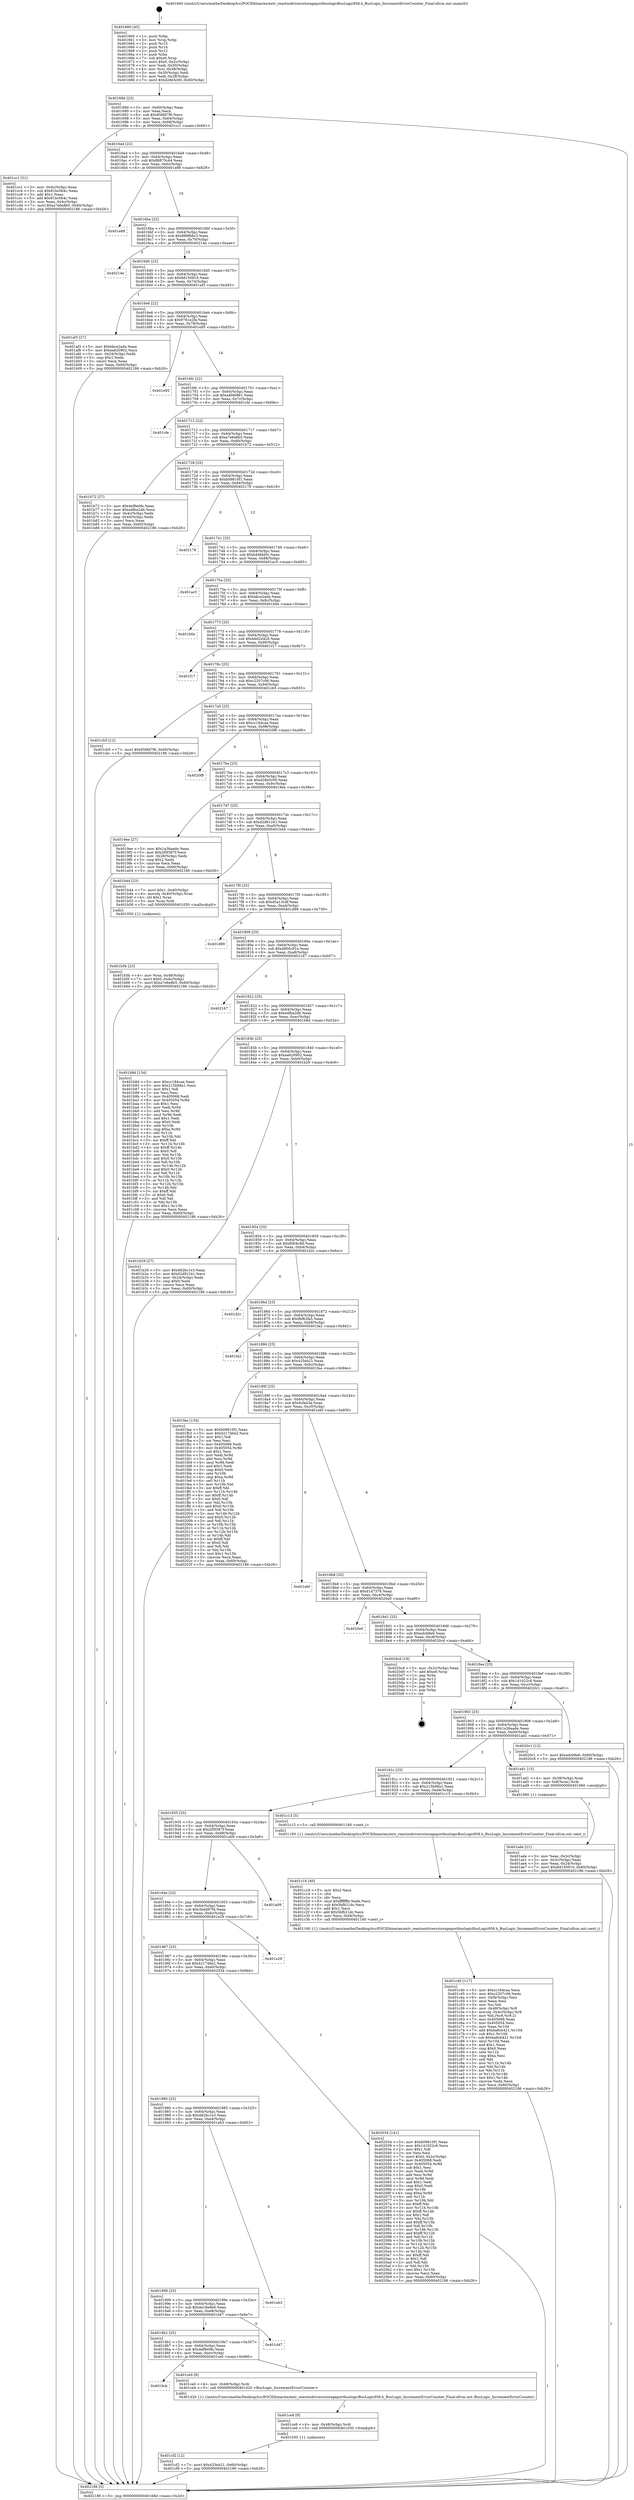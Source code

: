digraph "0x401660" {
  label = "0x401660 (/mnt/c/Users/mathe/Desktop/tcc/POCII/binaries/extr_reactosdriversstorageportbuslogicBusLogic958.h_BusLogic_IncrementErrorCounter_Final-ollvm.out::main(0))"
  labelloc = "t"
  node[shape=record]

  Entry [label="",width=0.3,height=0.3,shape=circle,fillcolor=black,style=filled]
  "0x40168d" [label="{
     0x40168d [23]\l
     | [instrs]\l
     &nbsp;&nbsp;0x40168d \<+3\>: mov -0x60(%rbp),%eax\l
     &nbsp;&nbsp;0x401690 \<+2\>: mov %eax,%ecx\l
     &nbsp;&nbsp;0x401692 \<+6\>: sub $0x856fd7f6,%ecx\l
     &nbsp;&nbsp;0x401698 \<+3\>: mov %eax,-0x64(%rbp)\l
     &nbsp;&nbsp;0x40169b \<+3\>: mov %ecx,-0x68(%rbp)\l
     &nbsp;&nbsp;0x40169e \<+6\>: je 0000000000401cc1 \<main+0x661\>\l
  }"]
  "0x401cc1" [label="{
     0x401cc1 [31]\l
     | [instrs]\l
     &nbsp;&nbsp;0x401cc1 \<+3\>: mov -0x4c(%rbp),%eax\l
     &nbsp;&nbsp;0x401cc4 \<+5\>: sub $0x81bc0b4c,%eax\l
     &nbsp;&nbsp;0x401cc9 \<+3\>: add $0x1,%eax\l
     &nbsp;&nbsp;0x401ccc \<+5\>: add $0x81bc0b4c,%eax\l
     &nbsp;&nbsp;0x401cd1 \<+3\>: mov %eax,-0x4c(%rbp)\l
     &nbsp;&nbsp;0x401cd4 \<+7\>: movl $0xa7e6e8b5,-0x60(%rbp)\l
     &nbsp;&nbsp;0x401cdb \<+5\>: jmp 0000000000402186 \<main+0xb26\>\l
  }"]
  "0x4016a4" [label="{
     0x4016a4 [22]\l
     | [instrs]\l
     &nbsp;&nbsp;0x4016a4 \<+5\>: jmp 00000000004016a9 \<main+0x49\>\l
     &nbsp;&nbsp;0x4016a9 \<+3\>: mov -0x64(%rbp),%eax\l
     &nbsp;&nbsp;0x4016ac \<+5\>: sub $0x88875c44,%eax\l
     &nbsp;&nbsp;0x4016b1 \<+3\>: mov %eax,-0x6c(%rbp)\l
     &nbsp;&nbsp;0x4016b4 \<+6\>: je 0000000000401e89 \<main+0x829\>\l
  }"]
  Exit [label="",width=0.3,height=0.3,shape=circle,fillcolor=black,style=filled,peripheries=2]
  "0x401e89" [label="{
     0x401e89\l
  }", style=dashed]
  "0x4016ba" [label="{
     0x4016ba [22]\l
     | [instrs]\l
     &nbsp;&nbsp;0x4016ba \<+5\>: jmp 00000000004016bf \<main+0x5f\>\l
     &nbsp;&nbsp;0x4016bf \<+3\>: mov -0x64(%rbp),%eax\l
     &nbsp;&nbsp;0x4016c2 \<+5\>: sub $0x889fb6c3,%eax\l
     &nbsp;&nbsp;0x4016c7 \<+3\>: mov %eax,-0x70(%rbp)\l
     &nbsp;&nbsp;0x4016ca \<+6\>: je 000000000040214e \<main+0xaee\>\l
  }"]
  "0x401cf2" [label="{
     0x401cf2 [12]\l
     | [instrs]\l
     &nbsp;&nbsp;0x401cf2 \<+7\>: movl $0x425eb21,-0x60(%rbp)\l
     &nbsp;&nbsp;0x401cf9 \<+5\>: jmp 0000000000402186 \<main+0xb26\>\l
  }"]
  "0x40214e" [label="{
     0x40214e\l
  }", style=dashed]
  "0x4016d0" [label="{
     0x4016d0 [22]\l
     | [instrs]\l
     &nbsp;&nbsp;0x4016d0 \<+5\>: jmp 00000000004016d5 \<main+0x75\>\l
     &nbsp;&nbsp;0x4016d5 \<+3\>: mov -0x64(%rbp),%eax\l
     &nbsp;&nbsp;0x4016d8 \<+5\>: sub $0x8d150910,%eax\l
     &nbsp;&nbsp;0x4016dd \<+3\>: mov %eax,-0x74(%rbp)\l
     &nbsp;&nbsp;0x4016e0 \<+6\>: je 0000000000401af3 \<main+0x493\>\l
  }"]
  "0x401ce9" [label="{
     0x401ce9 [9]\l
     | [instrs]\l
     &nbsp;&nbsp;0x401ce9 \<+4\>: mov -0x48(%rbp),%rdi\l
     &nbsp;&nbsp;0x401ced \<+5\>: call 0000000000401030 \<free@plt\>\l
     | [calls]\l
     &nbsp;&nbsp;0x401030 \{1\} (unknown)\l
  }"]
  "0x401af3" [label="{
     0x401af3 [27]\l
     | [instrs]\l
     &nbsp;&nbsp;0x401af3 \<+5\>: mov $0xbbce2ade,%eax\l
     &nbsp;&nbsp;0x401af8 \<+5\>: mov $0xea620902,%ecx\l
     &nbsp;&nbsp;0x401afd \<+3\>: mov -0x24(%rbp),%edx\l
     &nbsp;&nbsp;0x401b00 \<+3\>: cmp $0x1,%edx\l
     &nbsp;&nbsp;0x401b03 \<+3\>: cmovl %ecx,%eax\l
     &nbsp;&nbsp;0x401b06 \<+3\>: mov %eax,-0x60(%rbp)\l
     &nbsp;&nbsp;0x401b09 \<+5\>: jmp 0000000000402186 \<main+0xb26\>\l
  }"]
  "0x4016e6" [label="{
     0x4016e6 [22]\l
     | [instrs]\l
     &nbsp;&nbsp;0x4016e6 \<+5\>: jmp 00000000004016eb \<main+0x8b\>\l
     &nbsp;&nbsp;0x4016eb \<+3\>: mov -0x64(%rbp),%eax\l
     &nbsp;&nbsp;0x4016ee \<+5\>: sub $0x9761e2fa,%eax\l
     &nbsp;&nbsp;0x4016f3 \<+3\>: mov %eax,-0x78(%rbp)\l
     &nbsp;&nbsp;0x4016f6 \<+6\>: je 0000000000401e95 \<main+0x835\>\l
  }"]
  "0x4019cb" [label="{
     0x4019cb\l
  }", style=dashed]
  "0x401e95" [label="{
     0x401e95\l
  }", style=dashed]
  "0x4016fc" [label="{
     0x4016fc [22]\l
     | [instrs]\l
     &nbsp;&nbsp;0x4016fc \<+5\>: jmp 0000000000401701 \<main+0xa1\>\l
     &nbsp;&nbsp;0x401701 \<+3\>: mov -0x64(%rbp),%eax\l
     &nbsp;&nbsp;0x401704 \<+5\>: sub $0xa4f46861,%eax\l
     &nbsp;&nbsp;0x401709 \<+3\>: mov %eax,-0x7c(%rbp)\l
     &nbsp;&nbsp;0x40170c \<+6\>: je 0000000000401cfe \<main+0x69e\>\l
  }"]
  "0x401ce0" [label="{
     0x401ce0 [9]\l
     | [instrs]\l
     &nbsp;&nbsp;0x401ce0 \<+4\>: mov -0x48(%rbp),%rdi\l
     &nbsp;&nbsp;0x401ce4 \<+5\>: call 0000000000401420 \<BusLogic_IncrementErrorCounter\>\l
     | [calls]\l
     &nbsp;&nbsp;0x401420 \{1\} (/mnt/c/Users/mathe/Desktop/tcc/POCII/binaries/extr_reactosdriversstorageportbuslogicBusLogic958.h_BusLogic_IncrementErrorCounter_Final-ollvm.out::BusLogic_IncrementErrorCounter)\l
  }"]
  "0x401cfe" [label="{
     0x401cfe\l
  }", style=dashed]
  "0x401712" [label="{
     0x401712 [22]\l
     | [instrs]\l
     &nbsp;&nbsp;0x401712 \<+5\>: jmp 0000000000401717 \<main+0xb7\>\l
     &nbsp;&nbsp;0x401717 \<+3\>: mov -0x64(%rbp),%eax\l
     &nbsp;&nbsp;0x40171a \<+5\>: sub $0xa7e6e8b5,%eax\l
     &nbsp;&nbsp;0x40171f \<+3\>: mov %eax,-0x80(%rbp)\l
     &nbsp;&nbsp;0x401722 \<+6\>: je 0000000000401b72 \<main+0x512\>\l
  }"]
  "0x4019b2" [label="{
     0x4019b2 [25]\l
     | [instrs]\l
     &nbsp;&nbsp;0x4019b2 \<+5\>: jmp 00000000004019b7 \<main+0x357\>\l
     &nbsp;&nbsp;0x4019b7 \<+3\>: mov -0x64(%rbp),%eax\l
     &nbsp;&nbsp;0x4019ba \<+5\>: sub $0x4ef9e0fe,%eax\l
     &nbsp;&nbsp;0x4019bf \<+6\>: mov %eax,-0xec(%rbp)\l
     &nbsp;&nbsp;0x4019c5 \<+6\>: je 0000000000401ce0 \<main+0x680\>\l
  }"]
  "0x401b72" [label="{
     0x401b72 [27]\l
     | [instrs]\l
     &nbsp;&nbsp;0x401b72 \<+5\>: mov $0x4ef9e0fe,%eax\l
     &nbsp;&nbsp;0x401b77 \<+5\>: mov $0xe4fba2db,%ecx\l
     &nbsp;&nbsp;0x401b7c \<+3\>: mov -0x4c(%rbp),%edx\l
     &nbsp;&nbsp;0x401b7f \<+3\>: cmp -0x40(%rbp),%edx\l
     &nbsp;&nbsp;0x401b82 \<+3\>: cmovl %ecx,%eax\l
     &nbsp;&nbsp;0x401b85 \<+3\>: mov %eax,-0x60(%rbp)\l
     &nbsp;&nbsp;0x401b88 \<+5\>: jmp 0000000000402186 \<main+0xb26\>\l
  }"]
  "0x401728" [label="{
     0x401728 [25]\l
     | [instrs]\l
     &nbsp;&nbsp;0x401728 \<+5\>: jmp 000000000040172d \<main+0xcd\>\l
     &nbsp;&nbsp;0x40172d \<+3\>: mov -0x64(%rbp),%eax\l
     &nbsp;&nbsp;0x401730 \<+5\>: sub $0xb09810f1,%eax\l
     &nbsp;&nbsp;0x401735 \<+6\>: mov %eax,-0x84(%rbp)\l
     &nbsp;&nbsp;0x40173b \<+6\>: je 0000000000402178 \<main+0xb18\>\l
  }"]
  "0x401d47" [label="{
     0x401d47\l
  }", style=dashed]
  "0x402178" [label="{
     0x402178\l
  }", style=dashed]
  "0x401741" [label="{
     0x401741 [25]\l
     | [instrs]\l
     &nbsp;&nbsp;0x401741 \<+5\>: jmp 0000000000401746 \<main+0xe6\>\l
     &nbsp;&nbsp;0x401746 \<+3\>: mov -0x64(%rbp),%eax\l
     &nbsp;&nbsp;0x401749 \<+5\>: sub $0xb44fdd0c,%eax\l
     &nbsp;&nbsp;0x40174e \<+6\>: mov %eax,-0x88(%rbp)\l
     &nbsp;&nbsp;0x401754 \<+6\>: je 0000000000401ac5 \<main+0x465\>\l
  }"]
  "0x401999" [label="{
     0x401999 [25]\l
     | [instrs]\l
     &nbsp;&nbsp;0x401999 \<+5\>: jmp 000000000040199e \<main+0x33e\>\l
     &nbsp;&nbsp;0x40199e \<+3\>: mov -0x64(%rbp),%eax\l
     &nbsp;&nbsp;0x4019a1 \<+5\>: sub $0x4e18e9e9,%eax\l
     &nbsp;&nbsp;0x4019a6 \<+6\>: mov %eax,-0xe8(%rbp)\l
     &nbsp;&nbsp;0x4019ac \<+6\>: je 0000000000401d47 \<main+0x6e7\>\l
  }"]
  "0x401ac5" [label="{
     0x401ac5\l
  }", style=dashed]
  "0x40175a" [label="{
     0x40175a [25]\l
     | [instrs]\l
     &nbsp;&nbsp;0x40175a \<+5\>: jmp 000000000040175f \<main+0xff\>\l
     &nbsp;&nbsp;0x40175f \<+3\>: mov -0x64(%rbp),%eax\l
     &nbsp;&nbsp;0x401762 \<+5\>: sub $0xbbce2ade,%eax\l
     &nbsp;&nbsp;0x401767 \<+6\>: mov %eax,-0x8c(%rbp)\l
     &nbsp;&nbsp;0x40176d \<+6\>: je 0000000000401b0e \<main+0x4ae\>\l
  }"]
  "0x401eb3" [label="{
     0x401eb3\l
  }", style=dashed]
  "0x401b0e" [label="{
     0x401b0e\l
  }", style=dashed]
  "0x401773" [label="{
     0x401773 [25]\l
     | [instrs]\l
     &nbsp;&nbsp;0x401773 \<+5\>: jmp 0000000000401778 \<main+0x118\>\l
     &nbsp;&nbsp;0x401778 \<+3\>: mov -0x64(%rbp),%eax\l
     &nbsp;&nbsp;0x40177b \<+5\>: sub $0xbbd2d420,%eax\l
     &nbsp;&nbsp;0x401780 \<+6\>: mov %eax,-0x90(%rbp)\l
     &nbsp;&nbsp;0x401786 \<+6\>: je 0000000000401f17 \<main+0x8b7\>\l
  }"]
  "0x401980" [label="{
     0x401980 [25]\l
     | [instrs]\l
     &nbsp;&nbsp;0x401980 \<+5\>: jmp 0000000000401985 \<main+0x325\>\l
     &nbsp;&nbsp;0x401985 \<+3\>: mov -0x64(%rbp),%eax\l
     &nbsp;&nbsp;0x401988 \<+5\>: sub $0x482bc1e3,%eax\l
     &nbsp;&nbsp;0x40198d \<+6\>: mov %eax,-0xe4(%rbp)\l
     &nbsp;&nbsp;0x401993 \<+6\>: je 0000000000401eb3 \<main+0x853\>\l
  }"]
  "0x401f17" [label="{
     0x401f17\l
  }", style=dashed]
  "0x40178c" [label="{
     0x40178c [25]\l
     | [instrs]\l
     &nbsp;&nbsp;0x40178c \<+5\>: jmp 0000000000401791 \<main+0x131\>\l
     &nbsp;&nbsp;0x401791 \<+3\>: mov -0x64(%rbp),%eax\l
     &nbsp;&nbsp;0x401794 \<+5\>: sub $0xc2207c06,%eax\l
     &nbsp;&nbsp;0x401799 \<+6\>: mov %eax,-0x94(%rbp)\l
     &nbsp;&nbsp;0x40179f \<+6\>: je 0000000000401cb5 \<main+0x655\>\l
  }"]
  "0x402034" [label="{
     0x402034 [141]\l
     | [instrs]\l
     &nbsp;&nbsp;0x402034 \<+5\>: mov $0xb09810f1,%eax\l
     &nbsp;&nbsp;0x402039 \<+5\>: mov $0x141022c6,%ecx\l
     &nbsp;&nbsp;0x40203e \<+2\>: mov $0x1,%dl\l
     &nbsp;&nbsp;0x402040 \<+2\>: xor %esi,%esi\l
     &nbsp;&nbsp;0x402042 \<+7\>: movl $0x0,-0x2c(%rbp)\l
     &nbsp;&nbsp;0x402049 \<+7\>: mov 0x405068,%edi\l
     &nbsp;&nbsp;0x402050 \<+8\>: mov 0x405054,%r8d\l
     &nbsp;&nbsp;0x402058 \<+3\>: sub $0x1,%esi\l
     &nbsp;&nbsp;0x40205b \<+3\>: mov %edi,%r9d\l
     &nbsp;&nbsp;0x40205e \<+3\>: add %esi,%r9d\l
     &nbsp;&nbsp;0x402061 \<+4\>: imul %r9d,%edi\l
     &nbsp;&nbsp;0x402065 \<+3\>: and $0x1,%edi\l
     &nbsp;&nbsp;0x402068 \<+3\>: cmp $0x0,%edi\l
     &nbsp;&nbsp;0x40206b \<+4\>: sete %r10b\l
     &nbsp;&nbsp;0x40206f \<+4\>: cmp $0xa,%r8d\l
     &nbsp;&nbsp;0x402073 \<+4\>: setl %r11b\l
     &nbsp;&nbsp;0x402077 \<+3\>: mov %r10b,%bl\l
     &nbsp;&nbsp;0x40207a \<+3\>: xor $0xff,%bl\l
     &nbsp;&nbsp;0x40207d \<+3\>: mov %r11b,%r14b\l
     &nbsp;&nbsp;0x402080 \<+4\>: xor $0xff,%r14b\l
     &nbsp;&nbsp;0x402084 \<+3\>: xor $0x1,%dl\l
     &nbsp;&nbsp;0x402087 \<+3\>: mov %bl,%r15b\l
     &nbsp;&nbsp;0x40208a \<+4\>: and $0xff,%r15b\l
     &nbsp;&nbsp;0x40208e \<+3\>: and %dl,%r10b\l
     &nbsp;&nbsp;0x402091 \<+3\>: mov %r14b,%r12b\l
     &nbsp;&nbsp;0x402094 \<+4\>: and $0xff,%r12b\l
     &nbsp;&nbsp;0x402098 \<+3\>: and %dl,%r11b\l
     &nbsp;&nbsp;0x40209b \<+3\>: or %r10b,%r15b\l
     &nbsp;&nbsp;0x40209e \<+3\>: or %r11b,%r12b\l
     &nbsp;&nbsp;0x4020a1 \<+3\>: xor %r12b,%r15b\l
     &nbsp;&nbsp;0x4020a4 \<+3\>: or %r14b,%bl\l
     &nbsp;&nbsp;0x4020a7 \<+3\>: xor $0xff,%bl\l
     &nbsp;&nbsp;0x4020aa \<+3\>: or $0x1,%dl\l
     &nbsp;&nbsp;0x4020ad \<+2\>: and %dl,%bl\l
     &nbsp;&nbsp;0x4020af \<+3\>: or %bl,%r15b\l
     &nbsp;&nbsp;0x4020b2 \<+4\>: test $0x1,%r15b\l
     &nbsp;&nbsp;0x4020b6 \<+3\>: cmovne %ecx,%eax\l
     &nbsp;&nbsp;0x4020b9 \<+3\>: mov %eax,-0x60(%rbp)\l
     &nbsp;&nbsp;0x4020bc \<+5\>: jmp 0000000000402186 \<main+0xb26\>\l
  }"]
  "0x401cb5" [label="{
     0x401cb5 [12]\l
     | [instrs]\l
     &nbsp;&nbsp;0x401cb5 \<+7\>: movl $0x856fd7f6,-0x60(%rbp)\l
     &nbsp;&nbsp;0x401cbc \<+5\>: jmp 0000000000402186 \<main+0xb26\>\l
  }"]
  "0x4017a5" [label="{
     0x4017a5 [25]\l
     | [instrs]\l
     &nbsp;&nbsp;0x4017a5 \<+5\>: jmp 00000000004017aa \<main+0x14a\>\l
     &nbsp;&nbsp;0x4017aa \<+3\>: mov -0x64(%rbp),%eax\l
     &nbsp;&nbsp;0x4017ad \<+5\>: sub $0xcc184caa,%eax\l
     &nbsp;&nbsp;0x4017b2 \<+6\>: mov %eax,-0x98(%rbp)\l
     &nbsp;&nbsp;0x4017b8 \<+6\>: je 00000000004020f8 \<main+0xa98\>\l
  }"]
  "0x401967" [label="{
     0x401967 [25]\l
     | [instrs]\l
     &nbsp;&nbsp;0x401967 \<+5\>: jmp 000000000040196c \<main+0x30c\>\l
     &nbsp;&nbsp;0x40196c \<+3\>: mov -0x64(%rbp),%eax\l
     &nbsp;&nbsp;0x40196f \<+5\>: sub $0x421746e2,%eax\l
     &nbsp;&nbsp;0x401974 \<+6\>: mov %eax,-0xe0(%rbp)\l
     &nbsp;&nbsp;0x40197a \<+6\>: je 0000000000402034 \<main+0x9d4\>\l
  }"]
  "0x4020f8" [label="{
     0x4020f8\l
  }", style=dashed]
  "0x4017be" [label="{
     0x4017be [25]\l
     | [instrs]\l
     &nbsp;&nbsp;0x4017be \<+5\>: jmp 00000000004017c3 \<main+0x163\>\l
     &nbsp;&nbsp;0x4017c3 \<+3\>: mov -0x64(%rbp),%eax\l
     &nbsp;&nbsp;0x4017c6 \<+5\>: sub $0xd28e5c00,%eax\l
     &nbsp;&nbsp;0x4017cb \<+6\>: mov %eax,-0x9c(%rbp)\l
     &nbsp;&nbsp;0x4017d1 \<+6\>: je 00000000004019ee \<main+0x38e\>\l
  }"]
  "0x401e29" [label="{
     0x401e29\l
  }", style=dashed]
  "0x4019ee" [label="{
     0x4019ee [27]\l
     | [instrs]\l
     &nbsp;&nbsp;0x4019ee \<+5\>: mov $0x1a36aade,%eax\l
     &nbsp;&nbsp;0x4019f3 \<+5\>: mov $0x2f5f387f,%ecx\l
     &nbsp;&nbsp;0x4019f8 \<+3\>: mov -0x28(%rbp),%edx\l
     &nbsp;&nbsp;0x4019fb \<+3\>: cmp $0x2,%edx\l
     &nbsp;&nbsp;0x4019fe \<+3\>: cmovne %ecx,%eax\l
     &nbsp;&nbsp;0x401a01 \<+3\>: mov %eax,-0x60(%rbp)\l
     &nbsp;&nbsp;0x401a04 \<+5\>: jmp 0000000000402186 \<main+0xb26\>\l
  }"]
  "0x4017d7" [label="{
     0x4017d7 [25]\l
     | [instrs]\l
     &nbsp;&nbsp;0x4017d7 \<+5\>: jmp 00000000004017dc \<main+0x17c\>\l
     &nbsp;&nbsp;0x4017dc \<+3\>: mov -0x64(%rbp),%eax\l
     &nbsp;&nbsp;0x4017df \<+5\>: sub $0xd2d81241,%eax\l
     &nbsp;&nbsp;0x4017e4 \<+6\>: mov %eax,-0xa0(%rbp)\l
     &nbsp;&nbsp;0x4017ea \<+6\>: je 0000000000401b44 \<main+0x4e4\>\l
  }"]
  "0x402186" [label="{
     0x402186 [5]\l
     | [instrs]\l
     &nbsp;&nbsp;0x402186 \<+5\>: jmp 000000000040168d \<main+0x2d\>\l
  }"]
  "0x401660" [label="{
     0x401660 [45]\l
     | [instrs]\l
     &nbsp;&nbsp;0x401660 \<+1\>: push %rbp\l
     &nbsp;&nbsp;0x401661 \<+3\>: mov %rsp,%rbp\l
     &nbsp;&nbsp;0x401664 \<+2\>: push %r15\l
     &nbsp;&nbsp;0x401666 \<+2\>: push %r14\l
     &nbsp;&nbsp;0x401668 \<+2\>: push %r12\l
     &nbsp;&nbsp;0x40166a \<+1\>: push %rbx\l
     &nbsp;&nbsp;0x40166b \<+7\>: sub $0xe0,%rsp\l
     &nbsp;&nbsp;0x401672 \<+7\>: movl $0x0,-0x2c(%rbp)\l
     &nbsp;&nbsp;0x401679 \<+3\>: mov %edi,-0x30(%rbp)\l
     &nbsp;&nbsp;0x40167c \<+4\>: mov %rsi,-0x38(%rbp)\l
     &nbsp;&nbsp;0x401680 \<+3\>: mov -0x30(%rbp),%edi\l
     &nbsp;&nbsp;0x401683 \<+3\>: mov %edi,-0x28(%rbp)\l
     &nbsp;&nbsp;0x401686 \<+7\>: movl $0xd28e5c00,-0x60(%rbp)\l
  }"]
  "0x40194e" [label="{
     0x40194e [25]\l
     | [instrs]\l
     &nbsp;&nbsp;0x40194e \<+5\>: jmp 0000000000401953 \<main+0x2f3\>\l
     &nbsp;&nbsp;0x401953 \<+3\>: mov -0x64(%rbp),%eax\l
     &nbsp;&nbsp;0x401956 \<+5\>: sub $0x3bdd97f4,%eax\l
     &nbsp;&nbsp;0x40195b \<+6\>: mov %eax,-0xdc(%rbp)\l
     &nbsp;&nbsp;0x401961 \<+6\>: je 0000000000401e29 \<main+0x7c9\>\l
  }"]
  "0x401b44" [label="{
     0x401b44 [23]\l
     | [instrs]\l
     &nbsp;&nbsp;0x401b44 \<+7\>: movl $0x1,-0x40(%rbp)\l
     &nbsp;&nbsp;0x401b4b \<+4\>: movslq -0x40(%rbp),%rax\l
     &nbsp;&nbsp;0x401b4f \<+4\>: shl $0x1,%rax\l
     &nbsp;&nbsp;0x401b53 \<+3\>: mov %rax,%rdi\l
     &nbsp;&nbsp;0x401b56 \<+5\>: call 0000000000401050 \<malloc@plt\>\l
     | [calls]\l
     &nbsp;&nbsp;0x401050 \{1\} (unknown)\l
  }"]
  "0x4017f0" [label="{
     0x4017f0 [25]\l
     | [instrs]\l
     &nbsp;&nbsp;0x4017f0 \<+5\>: jmp 00000000004017f5 \<main+0x195\>\l
     &nbsp;&nbsp;0x4017f5 \<+3\>: mov -0x64(%rbp),%eax\l
     &nbsp;&nbsp;0x4017f8 \<+5\>: sub $0xd5a13cdf,%eax\l
     &nbsp;&nbsp;0x4017fd \<+6\>: mov %eax,-0xa4(%rbp)\l
     &nbsp;&nbsp;0x401803 \<+6\>: je 0000000000401d99 \<main+0x739\>\l
  }"]
  "0x401a09" [label="{
     0x401a09\l
  }", style=dashed]
  "0x401d99" [label="{
     0x401d99\l
  }", style=dashed]
  "0x401809" [label="{
     0x401809 [25]\l
     | [instrs]\l
     &nbsp;&nbsp;0x401809 \<+5\>: jmp 000000000040180e \<main+0x1ae\>\l
     &nbsp;&nbsp;0x40180e \<+3\>: mov -0x64(%rbp),%eax\l
     &nbsp;&nbsp;0x401811 \<+5\>: sub $0xd800c91e,%eax\l
     &nbsp;&nbsp;0x401816 \<+6\>: mov %eax,-0xa8(%rbp)\l
     &nbsp;&nbsp;0x40181c \<+6\>: je 0000000000402167 \<main+0xb07\>\l
  }"]
  "0x401c40" [label="{
     0x401c40 [117]\l
     | [instrs]\l
     &nbsp;&nbsp;0x401c40 \<+5\>: mov $0xcc184caa,%ecx\l
     &nbsp;&nbsp;0x401c45 \<+5\>: mov $0xc2207c06,%edx\l
     &nbsp;&nbsp;0x401c4a \<+6\>: mov -0xf4(%rbp),%esi\l
     &nbsp;&nbsp;0x401c50 \<+3\>: imul %eax,%esi\l
     &nbsp;&nbsp;0x401c53 \<+3\>: mov %si,%di\l
     &nbsp;&nbsp;0x401c56 \<+4\>: mov -0x48(%rbp),%r8\l
     &nbsp;&nbsp;0x401c5a \<+4\>: movslq -0x4c(%rbp),%r9\l
     &nbsp;&nbsp;0x401c5e \<+5\>: mov %di,(%r8,%r9,2)\l
     &nbsp;&nbsp;0x401c63 \<+7\>: mov 0x405068,%eax\l
     &nbsp;&nbsp;0x401c6a \<+7\>: mov 0x405054,%esi\l
     &nbsp;&nbsp;0x401c71 \<+3\>: mov %eax,%r10d\l
     &nbsp;&nbsp;0x401c74 \<+7\>: add $0xba8cb421,%r10d\l
     &nbsp;&nbsp;0x401c7b \<+4\>: sub $0x1,%r10d\l
     &nbsp;&nbsp;0x401c7f \<+7\>: sub $0xba8cb421,%r10d\l
     &nbsp;&nbsp;0x401c86 \<+4\>: imul %r10d,%eax\l
     &nbsp;&nbsp;0x401c8a \<+3\>: and $0x1,%eax\l
     &nbsp;&nbsp;0x401c8d \<+3\>: cmp $0x0,%eax\l
     &nbsp;&nbsp;0x401c90 \<+4\>: sete %r11b\l
     &nbsp;&nbsp;0x401c94 \<+3\>: cmp $0xa,%esi\l
     &nbsp;&nbsp;0x401c97 \<+3\>: setl %bl\l
     &nbsp;&nbsp;0x401c9a \<+3\>: mov %r11b,%r14b\l
     &nbsp;&nbsp;0x401c9d \<+3\>: and %bl,%r14b\l
     &nbsp;&nbsp;0x401ca0 \<+3\>: xor %bl,%r11b\l
     &nbsp;&nbsp;0x401ca3 \<+3\>: or %r11b,%r14b\l
     &nbsp;&nbsp;0x401ca6 \<+4\>: test $0x1,%r14b\l
     &nbsp;&nbsp;0x401caa \<+3\>: cmovne %edx,%ecx\l
     &nbsp;&nbsp;0x401cad \<+3\>: mov %ecx,-0x60(%rbp)\l
     &nbsp;&nbsp;0x401cb0 \<+5\>: jmp 0000000000402186 \<main+0xb26\>\l
  }"]
  "0x402167" [label="{
     0x402167\l
  }", style=dashed]
  "0x401822" [label="{
     0x401822 [25]\l
     | [instrs]\l
     &nbsp;&nbsp;0x401822 \<+5\>: jmp 0000000000401827 \<main+0x1c7\>\l
     &nbsp;&nbsp;0x401827 \<+3\>: mov -0x64(%rbp),%eax\l
     &nbsp;&nbsp;0x40182a \<+5\>: sub $0xe4fba2db,%eax\l
     &nbsp;&nbsp;0x40182f \<+6\>: mov %eax,-0xac(%rbp)\l
     &nbsp;&nbsp;0x401835 \<+6\>: je 0000000000401b8d \<main+0x52d\>\l
  }"]
  "0x401c18" [label="{
     0x401c18 [40]\l
     | [instrs]\l
     &nbsp;&nbsp;0x401c18 \<+5\>: mov $0x2,%ecx\l
     &nbsp;&nbsp;0x401c1d \<+1\>: cltd\l
     &nbsp;&nbsp;0x401c1e \<+2\>: idiv %ecx\l
     &nbsp;&nbsp;0x401c20 \<+6\>: imul $0xfffffffe,%edx,%ecx\l
     &nbsp;&nbsp;0x401c26 \<+6\>: sub $0x5bfb21dc,%ecx\l
     &nbsp;&nbsp;0x401c2c \<+3\>: add $0x1,%ecx\l
     &nbsp;&nbsp;0x401c2f \<+6\>: add $0x5bfb21dc,%ecx\l
     &nbsp;&nbsp;0x401c35 \<+6\>: mov %ecx,-0xf4(%rbp)\l
     &nbsp;&nbsp;0x401c3b \<+5\>: call 0000000000401160 \<next_i\>\l
     | [calls]\l
     &nbsp;&nbsp;0x401160 \{1\} (/mnt/c/Users/mathe/Desktop/tcc/POCII/binaries/extr_reactosdriversstorageportbuslogicBusLogic958.h_BusLogic_IncrementErrorCounter_Final-ollvm.out::next_i)\l
  }"]
  "0x401b8d" [label="{
     0x401b8d [134]\l
     | [instrs]\l
     &nbsp;&nbsp;0x401b8d \<+5\>: mov $0xcc184caa,%eax\l
     &nbsp;&nbsp;0x401b92 \<+5\>: mov $0x215b98a1,%ecx\l
     &nbsp;&nbsp;0x401b97 \<+2\>: mov $0x1,%dl\l
     &nbsp;&nbsp;0x401b99 \<+2\>: xor %esi,%esi\l
     &nbsp;&nbsp;0x401b9b \<+7\>: mov 0x405068,%edi\l
     &nbsp;&nbsp;0x401ba2 \<+8\>: mov 0x405054,%r8d\l
     &nbsp;&nbsp;0x401baa \<+3\>: sub $0x1,%esi\l
     &nbsp;&nbsp;0x401bad \<+3\>: mov %edi,%r9d\l
     &nbsp;&nbsp;0x401bb0 \<+3\>: add %esi,%r9d\l
     &nbsp;&nbsp;0x401bb3 \<+4\>: imul %r9d,%edi\l
     &nbsp;&nbsp;0x401bb7 \<+3\>: and $0x1,%edi\l
     &nbsp;&nbsp;0x401bba \<+3\>: cmp $0x0,%edi\l
     &nbsp;&nbsp;0x401bbd \<+4\>: sete %r10b\l
     &nbsp;&nbsp;0x401bc1 \<+4\>: cmp $0xa,%r8d\l
     &nbsp;&nbsp;0x401bc5 \<+4\>: setl %r11b\l
     &nbsp;&nbsp;0x401bc9 \<+3\>: mov %r10b,%bl\l
     &nbsp;&nbsp;0x401bcc \<+3\>: xor $0xff,%bl\l
     &nbsp;&nbsp;0x401bcf \<+3\>: mov %r11b,%r14b\l
     &nbsp;&nbsp;0x401bd2 \<+4\>: xor $0xff,%r14b\l
     &nbsp;&nbsp;0x401bd6 \<+3\>: xor $0x0,%dl\l
     &nbsp;&nbsp;0x401bd9 \<+3\>: mov %bl,%r15b\l
     &nbsp;&nbsp;0x401bdc \<+4\>: and $0x0,%r15b\l
     &nbsp;&nbsp;0x401be0 \<+3\>: and %dl,%r10b\l
     &nbsp;&nbsp;0x401be3 \<+3\>: mov %r14b,%r12b\l
     &nbsp;&nbsp;0x401be6 \<+4\>: and $0x0,%r12b\l
     &nbsp;&nbsp;0x401bea \<+3\>: and %dl,%r11b\l
     &nbsp;&nbsp;0x401bed \<+3\>: or %r10b,%r15b\l
     &nbsp;&nbsp;0x401bf0 \<+3\>: or %r11b,%r12b\l
     &nbsp;&nbsp;0x401bf3 \<+3\>: xor %r12b,%r15b\l
     &nbsp;&nbsp;0x401bf6 \<+3\>: or %r14b,%bl\l
     &nbsp;&nbsp;0x401bf9 \<+3\>: xor $0xff,%bl\l
     &nbsp;&nbsp;0x401bfc \<+3\>: or $0x0,%dl\l
     &nbsp;&nbsp;0x401bff \<+2\>: and %dl,%bl\l
     &nbsp;&nbsp;0x401c01 \<+3\>: or %bl,%r15b\l
     &nbsp;&nbsp;0x401c04 \<+4\>: test $0x1,%r15b\l
     &nbsp;&nbsp;0x401c08 \<+3\>: cmovne %ecx,%eax\l
     &nbsp;&nbsp;0x401c0b \<+3\>: mov %eax,-0x60(%rbp)\l
     &nbsp;&nbsp;0x401c0e \<+5\>: jmp 0000000000402186 \<main+0xb26\>\l
  }"]
  "0x40183b" [label="{
     0x40183b [25]\l
     | [instrs]\l
     &nbsp;&nbsp;0x40183b \<+5\>: jmp 0000000000401840 \<main+0x1e0\>\l
     &nbsp;&nbsp;0x401840 \<+3\>: mov -0x64(%rbp),%eax\l
     &nbsp;&nbsp;0x401843 \<+5\>: sub $0xea620902,%eax\l
     &nbsp;&nbsp;0x401848 \<+6\>: mov %eax,-0xb0(%rbp)\l
     &nbsp;&nbsp;0x40184e \<+6\>: je 0000000000401b29 \<main+0x4c9\>\l
  }"]
  "0x401935" [label="{
     0x401935 [25]\l
     | [instrs]\l
     &nbsp;&nbsp;0x401935 \<+5\>: jmp 000000000040193a \<main+0x2da\>\l
     &nbsp;&nbsp;0x40193a \<+3\>: mov -0x64(%rbp),%eax\l
     &nbsp;&nbsp;0x40193d \<+5\>: sub $0x2f5f387f,%eax\l
     &nbsp;&nbsp;0x401942 \<+6\>: mov %eax,-0xd8(%rbp)\l
     &nbsp;&nbsp;0x401948 \<+6\>: je 0000000000401a09 \<main+0x3a9\>\l
  }"]
  "0x401b29" [label="{
     0x401b29 [27]\l
     | [instrs]\l
     &nbsp;&nbsp;0x401b29 \<+5\>: mov $0x482bc1e3,%eax\l
     &nbsp;&nbsp;0x401b2e \<+5\>: mov $0xd2d81241,%ecx\l
     &nbsp;&nbsp;0x401b33 \<+3\>: mov -0x24(%rbp),%edx\l
     &nbsp;&nbsp;0x401b36 \<+3\>: cmp $0x0,%edx\l
     &nbsp;&nbsp;0x401b39 \<+3\>: cmove %ecx,%eax\l
     &nbsp;&nbsp;0x401b3c \<+3\>: mov %eax,-0x60(%rbp)\l
     &nbsp;&nbsp;0x401b3f \<+5\>: jmp 0000000000402186 \<main+0xb26\>\l
  }"]
  "0x401854" [label="{
     0x401854 [25]\l
     | [instrs]\l
     &nbsp;&nbsp;0x401854 \<+5\>: jmp 0000000000401859 \<main+0x1f9\>\l
     &nbsp;&nbsp;0x401859 \<+3\>: mov -0x64(%rbp),%eax\l
     &nbsp;&nbsp;0x40185c \<+5\>: sub $0xf0fc6c8d,%eax\l
     &nbsp;&nbsp;0x401861 \<+6\>: mov %eax,-0xb4(%rbp)\l
     &nbsp;&nbsp;0x401867 \<+6\>: je 0000000000401d2c \<main+0x6cc\>\l
  }"]
  "0x401c13" [label="{
     0x401c13 [5]\l
     | [instrs]\l
     &nbsp;&nbsp;0x401c13 \<+5\>: call 0000000000401160 \<next_i\>\l
     | [calls]\l
     &nbsp;&nbsp;0x401160 \{1\} (/mnt/c/Users/mathe/Desktop/tcc/POCII/binaries/extr_reactosdriversstorageportbuslogicBusLogic958.h_BusLogic_IncrementErrorCounter_Final-ollvm.out::next_i)\l
  }"]
  "0x401d2c" [label="{
     0x401d2c\l
  }", style=dashed]
  "0x40186d" [label="{
     0x40186d [25]\l
     | [instrs]\l
     &nbsp;&nbsp;0x40186d \<+5\>: jmp 0000000000401872 \<main+0x212\>\l
     &nbsp;&nbsp;0x401872 \<+3\>: mov -0x64(%rbp),%eax\l
     &nbsp;&nbsp;0x401875 \<+5\>: sub $0xfbf62fa5,%eax\l
     &nbsp;&nbsp;0x40187a \<+6\>: mov %eax,-0xb8(%rbp)\l
     &nbsp;&nbsp;0x401880 \<+6\>: je 0000000000401fa2 \<main+0x942\>\l
  }"]
  "0x401b5b" [label="{
     0x401b5b [23]\l
     | [instrs]\l
     &nbsp;&nbsp;0x401b5b \<+4\>: mov %rax,-0x48(%rbp)\l
     &nbsp;&nbsp;0x401b5f \<+7\>: movl $0x0,-0x4c(%rbp)\l
     &nbsp;&nbsp;0x401b66 \<+7\>: movl $0xa7e6e8b5,-0x60(%rbp)\l
     &nbsp;&nbsp;0x401b6d \<+5\>: jmp 0000000000402186 \<main+0xb26\>\l
  }"]
  "0x401fa2" [label="{
     0x401fa2\l
  }", style=dashed]
  "0x401886" [label="{
     0x401886 [25]\l
     | [instrs]\l
     &nbsp;&nbsp;0x401886 \<+5\>: jmp 000000000040188b \<main+0x22b\>\l
     &nbsp;&nbsp;0x40188b \<+3\>: mov -0x64(%rbp),%eax\l
     &nbsp;&nbsp;0x40188e \<+5\>: sub $0x425eb21,%eax\l
     &nbsp;&nbsp;0x401893 \<+6\>: mov %eax,-0xbc(%rbp)\l
     &nbsp;&nbsp;0x401899 \<+6\>: je 0000000000401fae \<main+0x94e\>\l
  }"]
  "0x401ade" [label="{
     0x401ade [21]\l
     | [instrs]\l
     &nbsp;&nbsp;0x401ade \<+3\>: mov %eax,-0x3c(%rbp)\l
     &nbsp;&nbsp;0x401ae1 \<+3\>: mov -0x3c(%rbp),%eax\l
     &nbsp;&nbsp;0x401ae4 \<+3\>: mov %eax,-0x24(%rbp)\l
     &nbsp;&nbsp;0x401ae7 \<+7\>: movl $0x8d150910,-0x60(%rbp)\l
     &nbsp;&nbsp;0x401aee \<+5\>: jmp 0000000000402186 \<main+0xb26\>\l
  }"]
  "0x401fae" [label="{
     0x401fae [134]\l
     | [instrs]\l
     &nbsp;&nbsp;0x401fae \<+5\>: mov $0xb09810f1,%eax\l
     &nbsp;&nbsp;0x401fb3 \<+5\>: mov $0x421746e2,%ecx\l
     &nbsp;&nbsp;0x401fb8 \<+2\>: mov $0x1,%dl\l
     &nbsp;&nbsp;0x401fba \<+2\>: xor %esi,%esi\l
     &nbsp;&nbsp;0x401fbc \<+7\>: mov 0x405068,%edi\l
     &nbsp;&nbsp;0x401fc3 \<+8\>: mov 0x405054,%r8d\l
     &nbsp;&nbsp;0x401fcb \<+3\>: sub $0x1,%esi\l
     &nbsp;&nbsp;0x401fce \<+3\>: mov %edi,%r9d\l
     &nbsp;&nbsp;0x401fd1 \<+3\>: add %esi,%r9d\l
     &nbsp;&nbsp;0x401fd4 \<+4\>: imul %r9d,%edi\l
     &nbsp;&nbsp;0x401fd8 \<+3\>: and $0x1,%edi\l
     &nbsp;&nbsp;0x401fdb \<+3\>: cmp $0x0,%edi\l
     &nbsp;&nbsp;0x401fde \<+4\>: sete %r10b\l
     &nbsp;&nbsp;0x401fe2 \<+4\>: cmp $0xa,%r8d\l
     &nbsp;&nbsp;0x401fe6 \<+4\>: setl %r11b\l
     &nbsp;&nbsp;0x401fea \<+3\>: mov %r10b,%bl\l
     &nbsp;&nbsp;0x401fed \<+3\>: xor $0xff,%bl\l
     &nbsp;&nbsp;0x401ff0 \<+3\>: mov %r11b,%r14b\l
     &nbsp;&nbsp;0x401ff3 \<+4\>: xor $0xff,%r14b\l
     &nbsp;&nbsp;0x401ff7 \<+3\>: xor $0x0,%dl\l
     &nbsp;&nbsp;0x401ffa \<+3\>: mov %bl,%r15b\l
     &nbsp;&nbsp;0x401ffd \<+4\>: and $0x0,%r15b\l
     &nbsp;&nbsp;0x402001 \<+3\>: and %dl,%r10b\l
     &nbsp;&nbsp;0x402004 \<+3\>: mov %r14b,%r12b\l
     &nbsp;&nbsp;0x402007 \<+4\>: and $0x0,%r12b\l
     &nbsp;&nbsp;0x40200b \<+3\>: and %dl,%r11b\l
     &nbsp;&nbsp;0x40200e \<+3\>: or %r10b,%r15b\l
     &nbsp;&nbsp;0x402011 \<+3\>: or %r11b,%r12b\l
     &nbsp;&nbsp;0x402014 \<+3\>: xor %r12b,%r15b\l
     &nbsp;&nbsp;0x402017 \<+3\>: or %r14b,%bl\l
     &nbsp;&nbsp;0x40201a \<+3\>: xor $0xff,%bl\l
     &nbsp;&nbsp;0x40201d \<+3\>: or $0x0,%dl\l
     &nbsp;&nbsp;0x402020 \<+2\>: and %dl,%bl\l
     &nbsp;&nbsp;0x402022 \<+3\>: or %bl,%r15b\l
     &nbsp;&nbsp;0x402025 \<+4\>: test $0x1,%r15b\l
     &nbsp;&nbsp;0x402029 \<+3\>: cmovne %ecx,%eax\l
     &nbsp;&nbsp;0x40202c \<+3\>: mov %eax,-0x60(%rbp)\l
     &nbsp;&nbsp;0x40202f \<+5\>: jmp 0000000000402186 \<main+0xb26\>\l
  }"]
  "0x40189f" [label="{
     0x40189f [25]\l
     | [instrs]\l
     &nbsp;&nbsp;0x40189f \<+5\>: jmp 00000000004018a4 \<main+0x244\>\l
     &nbsp;&nbsp;0x4018a4 \<+3\>: mov -0x64(%rbp),%eax\l
     &nbsp;&nbsp;0x4018a7 \<+5\>: sub $0x4cfa43a,%eax\l
     &nbsp;&nbsp;0x4018ac \<+6\>: mov %eax,-0xc0(%rbp)\l
     &nbsp;&nbsp;0x4018b2 \<+6\>: je 0000000000401ebf \<main+0x85f\>\l
  }"]
  "0x40191c" [label="{
     0x40191c [25]\l
     | [instrs]\l
     &nbsp;&nbsp;0x40191c \<+5\>: jmp 0000000000401921 \<main+0x2c1\>\l
     &nbsp;&nbsp;0x401921 \<+3\>: mov -0x64(%rbp),%eax\l
     &nbsp;&nbsp;0x401924 \<+5\>: sub $0x215b98a1,%eax\l
     &nbsp;&nbsp;0x401929 \<+6\>: mov %eax,-0xd4(%rbp)\l
     &nbsp;&nbsp;0x40192f \<+6\>: je 0000000000401c13 \<main+0x5b3\>\l
  }"]
  "0x401ebf" [label="{
     0x401ebf\l
  }", style=dashed]
  "0x4018b8" [label="{
     0x4018b8 [25]\l
     | [instrs]\l
     &nbsp;&nbsp;0x4018b8 \<+5\>: jmp 00000000004018bd \<main+0x25d\>\l
     &nbsp;&nbsp;0x4018bd \<+3\>: mov -0x64(%rbp),%eax\l
     &nbsp;&nbsp;0x4018c0 \<+5\>: sub $0xd1d7376,%eax\l
     &nbsp;&nbsp;0x4018c5 \<+6\>: mov %eax,-0xc4(%rbp)\l
     &nbsp;&nbsp;0x4018cb \<+6\>: je 00000000004020e0 \<main+0xa80\>\l
  }"]
  "0x401ad1" [label="{
     0x401ad1 [13]\l
     | [instrs]\l
     &nbsp;&nbsp;0x401ad1 \<+4\>: mov -0x38(%rbp),%rax\l
     &nbsp;&nbsp;0x401ad5 \<+4\>: mov 0x8(%rax),%rdi\l
     &nbsp;&nbsp;0x401ad9 \<+5\>: call 0000000000401060 \<atoi@plt\>\l
     | [calls]\l
     &nbsp;&nbsp;0x401060 \{1\} (unknown)\l
  }"]
  "0x4020e0" [label="{
     0x4020e0\l
  }", style=dashed]
  "0x4018d1" [label="{
     0x4018d1 [25]\l
     | [instrs]\l
     &nbsp;&nbsp;0x4018d1 \<+5\>: jmp 00000000004018d6 \<main+0x276\>\l
     &nbsp;&nbsp;0x4018d6 \<+3\>: mov -0x64(%rbp),%eax\l
     &nbsp;&nbsp;0x4018d9 \<+5\>: sub $0xedcb8e6,%eax\l
     &nbsp;&nbsp;0x4018de \<+6\>: mov %eax,-0xc8(%rbp)\l
     &nbsp;&nbsp;0x4018e4 \<+6\>: je 00000000004020cd \<main+0xa6d\>\l
  }"]
  "0x401903" [label="{
     0x401903 [25]\l
     | [instrs]\l
     &nbsp;&nbsp;0x401903 \<+5\>: jmp 0000000000401908 \<main+0x2a8\>\l
     &nbsp;&nbsp;0x401908 \<+3\>: mov -0x64(%rbp),%eax\l
     &nbsp;&nbsp;0x40190b \<+5\>: sub $0x1a36aade,%eax\l
     &nbsp;&nbsp;0x401910 \<+6\>: mov %eax,-0xd0(%rbp)\l
     &nbsp;&nbsp;0x401916 \<+6\>: je 0000000000401ad1 \<main+0x471\>\l
  }"]
  "0x4020cd" [label="{
     0x4020cd [19]\l
     | [instrs]\l
     &nbsp;&nbsp;0x4020cd \<+3\>: mov -0x2c(%rbp),%eax\l
     &nbsp;&nbsp;0x4020d0 \<+7\>: add $0xe0,%rsp\l
     &nbsp;&nbsp;0x4020d7 \<+1\>: pop %rbx\l
     &nbsp;&nbsp;0x4020d8 \<+2\>: pop %r12\l
     &nbsp;&nbsp;0x4020da \<+2\>: pop %r14\l
     &nbsp;&nbsp;0x4020dc \<+2\>: pop %r15\l
     &nbsp;&nbsp;0x4020de \<+1\>: pop %rbp\l
     &nbsp;&nbsp;0x4020df \<+1\>: ret\l
  }"]
  "0x4018ea" [label="{
     0x4018ea [25]\l
     | [instrs]\l
     &nbsp;&nbsp;0x4018ea \<+5\>: jmp 00000000004018ef \<main+0x28f\>\l
     &nbsp;&nbsp;0x4018ef \<+3\>: mov -0x64(%rbp),%eax\l
     &nbsp;&nbsp;0x4018f2 \<+5\>: sub $0x141022c6,%eax\l
     &nbsp;&nbsp;0x4018f7 \<+6\>: mov %eax,-0xcc(%rbp)\l
     &nbsp;&nbsp;0x4018fd \<+6\>: je 00000000004020c1 \<main+0xa61\>\l
  }"]
  "0x4020c1" [label="{
     0x4020c1 [12]\l
     | [instrs]\l
     &nbsp;&nbsp;0x4020c1 \<+7\>: movl $0xedcb8e6,-0x60(%rbp)\l
     &nbsp;&nbsp;0x4020c8 \<+5\>: jmp 0000000000402186 \<main+0xb26\>\l
  }"]
  Entry -> "0x401660" [label=" 1"]
  "0x40168d" -> "0x401cc1" [label=" 1"]
  "0x40168d" -> "0x4016a4" [label=" 15"]
  "0x4020cd" -> Exit [label=" 1"]
  "0x4016a4" -> "0x401e89" [label=" 0"]
  "0x4016a4" -> "0x4016ba" [label=" 15"]
  "0x4020c1" -> "0x402186" [label=" 1"]
  "0x4016ba" -> "0x40214e" [label=" 0"]
  "0x4016ba" -> "0x4016d0" [label=" 15"]
  "0x402034" -> "0x402186" [label=" 1"]
  "0x4016d0" -> "0x401af3" [label=" 1"]
  "0x4016d0" -> "0x4016e6" [label=" 14"]
  "0x401fae" -> "0x402186" [label=" 1"]
  "0x4016e6" -> "0x401e95" [label=" 0"]
  "0x4016e6" -> "0x4016fc" [label=" 14"]
  "0x401cf2" -> "0x402186" [label=" 1"]
  "0x4016fc" -> "0x401cfe" [label=" 0"]
  "0x4016fc" -> "0x401712" [label=" 14"]
  "0x401ce9" -> "0x401cf2" [label=" 1"]
  "0x401712" -> "0x401b72" [label=" 2"]
  "0x401712" -> "0x401728" [label=" 12"]
  "0x4019b2" -> "0x4019cb" [label=" 0"]
  "0x401728" -> "0x402178" [label=" 0"]
  "0x401728" -> "0x401741" [label=" 12"]
  "0x4019b2" -> "0x401ce0" [label=" 1"]
  "0x401741" -> "0x401ac5" [label=" 0"]
  "0x401741" -> "0x40175a" [label=" 12"]
  "0x401999" -> "0x4019b2" [label=" 1"]
  "0x40175a" -> "0x401b0e" [label=" 0"]
  "0x40175a" -> "0x401773" [label=" 12"]
  "0x401999" -> "0x401d47" [label=" 0"]
  "0x401773" -> "0x401f17" [label=" 0"]
  "0x401773" -> "0x40178c" [label=" 12"]
  "0x401980" -> "0x401999" [label=" 1"]
  "0x40178c" -> "0x401cb5" [label=" 1"]
  "0x40178c" -> "0x4017a5" [label=" 11"]
  "0x401980" -> "0x401eb3" [label=" 0"]
  "0x4017a5" -> "0x4020f8" [label=" 0"]
  "0x4017a5" -> "0x4017be" [label=" 11"]
  "0x401967" -> "0x401980" [label=" 1"]
  "0x4017be" -> "0x4019ee" [label=" 1"]
  "0x4017be" -> "0x4017d7" [label=" 10"]
  "0x4019ee" -> "0x402186" [label=" 1"]
  "0x401660" -> "0x40168d" [label=" 1"]
  "0x402186" -> "0x40168d" [label=" 15"]
  "0x401967" -> "0x402034" [label=" 1"]
  "0x4017d7" -> "0x401b44" [label=" 1"]
  "0x4017d7" -> "0x4017f0" [label=" 9"]
  "0x40194e" -> "0x401967" [label=" 2"]
  "0x4017f0" -> "0x401d99" [label=" 0"]
  "0x4017f0" -> "0x401809" [label=" 9"]
  "0x40194e" -> "0x401e29" [label=" 0"]
  "0x401809" -> "0x402167" [label=" 0"]
  "0x401809" -> "0x401822" [label=" 9"]
  "0x401935" -> "0x40194e" [label=" 2"]
  "0x401822" -> "0x401b8d" [label=" 1"]
  "0x401822" -> "0x40183b" [label=" 8"]
  "0x401935" -> "0x401a09" [label=" 0"]
  "0x40183b" -> "0x401b29" [label=" 1"]
  "0x40183b" -> "0x401854" [label=" 7"]
  "0x401ce0" -> "0x401ce9" [label=" 1"]
  "0x401854" -> "0x401d2c" [label=" 0"]
  "0x401854" -> "0x40186d" [label=" 7"]
  "0x401cc1" -> "0x402186" [label=" 1"]
  "0x40186d" -> "0x401fa2" [label=" 0"]
  "0x40186d" -> "0x401886" [label=" 7"]
  "0x401c40" -> "0x402186" [label=" 1"]
  "0x401886" -> "0x401fae" [label=" 1"]
  "0x401886" -> "0x40189f" [label=" 6"]
  "0x401c18" -> "0x401c40" [label=" 1"]
  "0x40189f" -> "0x401ebf" [label=" 0"]
  "0x40189f" -> "0x4018b8" [label=" 6"]
  "0x401c13" -> "0x401c18" [label=" 1"]
  "0x4018b8" -> "0x4020e0" [label=" 0"]
  "0x4018b8" -> "0x4018d1" [label=" 6"]
  "0x40191c" -> "0x401935" [label=" 2"]
  "0x4018d1" -> "0x4020cd" [label=" 1"]
  "0x4018d1" -> "0x4018ea" [label=" 5"]
  "0x401cb5" -> "0x402186" [label=" 1"]
  "0x4018ea" -> "0x4020c1" [label=" 1"]
  "0x4018ea" -> "0x401903" [label=" 4"]
  "0x40191c" -> "0x401c13" [label=" 1"]
  "0x401903" -> "0x401ad1" [label=" 1"]
  "0x401903" -> "0x40191c" [label=" 3"]
  "0x401ad1" -> "0x401ade" [label=" 1"]
  "0x401ade" -> "0x402186" [label=" 1"]
  "0x401af3" -> "0x402186" [label=" 1"]
  "0x401b29" -> "0x402186" [label=" 1"]
  "0x401b44" -> "0x401b5b" [label=" 1"]
  "0x401b5b" -> "0x402186" [label=" 1"]
  "0x401b72" -> "0x402186" [label=" 2"]
  "0x401b8d" -> "0x402186" [label=" 1"]
}
